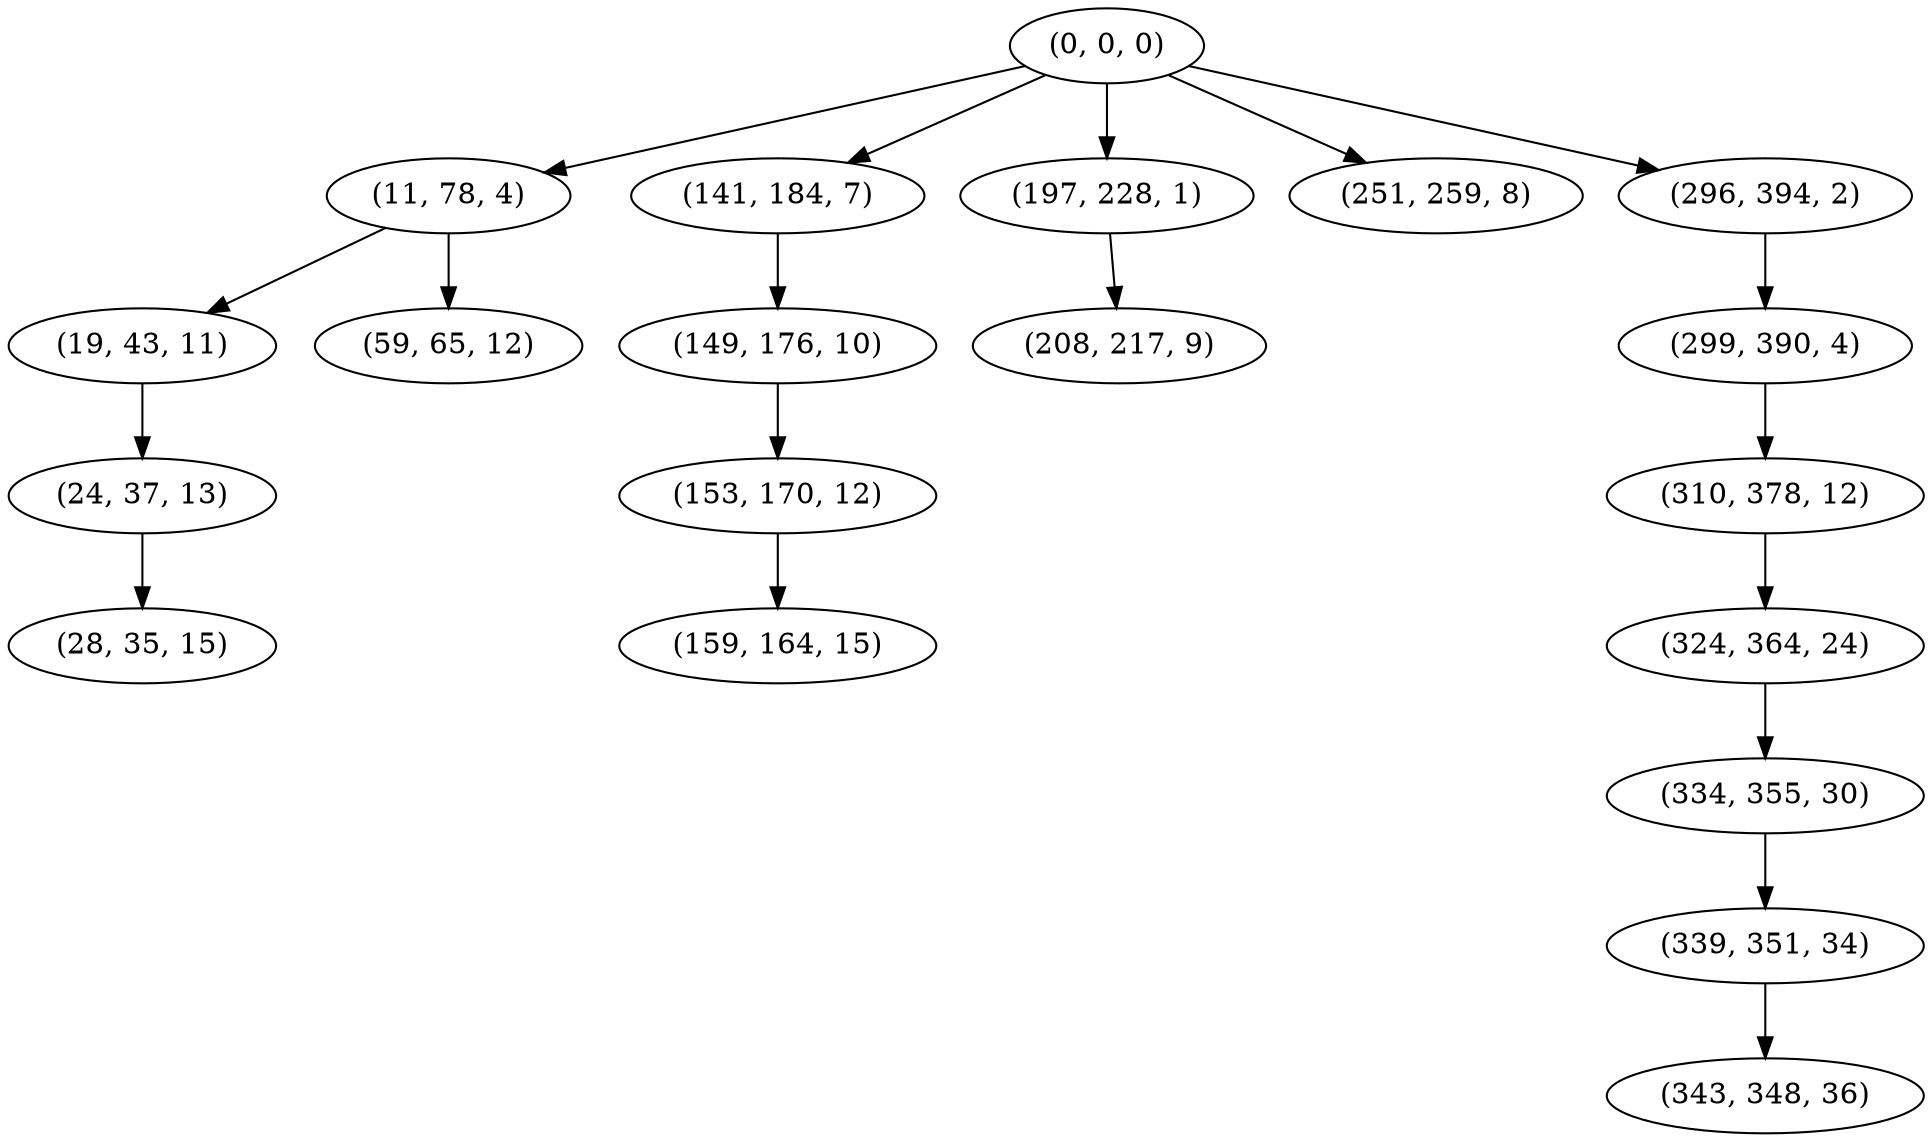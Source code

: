 digraph tree {
    "(0, 0, 0)";
    "(11, 78, 4)";
    "(19, 43, 11)";
    "(24, 37, 13)";
    "(28, 35, 15)";
    "(59, 65, 12)";
    "(141, 184, 7)";
    "(149, 176, 10)";
    "(153, 170, 12)";
    "(159, 164, 15)";
    "(197, 228, 1)";
    "(208, 217, 9)";
    "(251, 259, 8)";
    "(296, 394, 2)";
    "(299, 390, 4)";
    "(310, 378, 12)";
    "(324, 364, 24)";
    "(334, 355, 30)";
    "(339, 351, 34)";
    "(343, 348, 36)";
    "(0, 0, 0)" -> "(11, 78, 4)";
    "(0, 0, 0)" -> "(141, 184, 7)";
    "(0, 0, 0)" -> "(197, 228, 1)";
    "(0, 0, 0)" -> "(251, 259, 8)";
    "(0, 0, 0)" -> "(296, 394, 2)";
    "(11, 78, 4)" -> "(19, 43, 11)";
    "(11, 78, 4)" -> "(59, 65, 12)";
    "(19, 43, 11)" -> "(24, 37, 13)";
    "(24, 37, 13)" -> "(28, 35, 15)";
    "(141, 184, 7)" -> "(149, 176, 10)";
    "(149, 176, 10)" -> "(153, 170, 12)";
    "(153, 170, 12)" -> "(159, 164, 15)";
    "(197, 228, 1)" -> "(208, 217, 9)";
    "(296, 394, 2)" -> "(299, 390, 4)";
    "(299, 390, 4)" -> "(310, 378, 12)";
    "(310, 378, 12)" -> "(324, 364, 24)";
    "(324, 364, 24)" -> "(334, 355, 30)";
    "(334, 355, 30)" -> "(339, 351, 34)";
    "(339, 351, 34)" -> "(343, 348, 36)";
}
